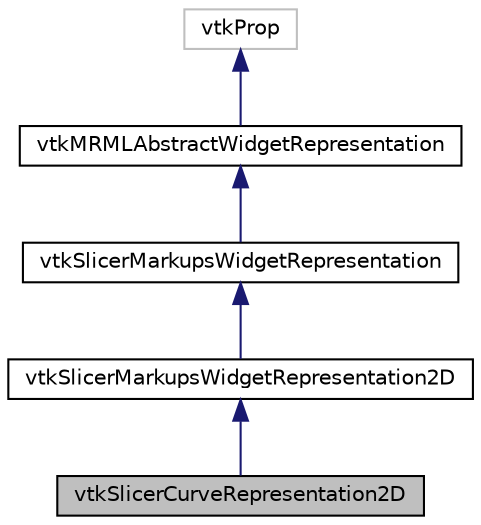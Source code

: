 digraph "vtkSlicerCurveRepresentation2D"
{
  bgcolor="transparent";
  edge [fontname="Helvetica",fontsize="10",labelfontname="Helvetica",labelfontsize="10"];
  node [fontname="Helvetica",fontsize="10",shape=record];
  Node0 [label="vtkSlicerCurveRepresentation2D",height=0.2,width=0.4,color="black", fillcolor="grey75", style="filled", fontcolor="black"];
  Node1 -> Node0 [dir="back",color="midnightblue",fontsize="10",style="solid",fontname="Helvetica"];
  Node1 [label="vtkSlicerMarkupsWidgetRepresentation2D",height=0.2,width=0.4,color="black",URL="$classvtkSlicerMarkupsWidgetRepresentation2D.html",tooltip="Default representation for the slicer markups widget. "];
  Node2 -> Node1 [dir="back",color="midnightblue",fontsize="10",style="solid",fontname="Helvetica"];
  Node2 [label="vtkSlicerMarkupsWidgetRepresentation",height=0.2,width=0.4,color="black",URL="$classvtkSlicerMarkupsWidgetRepresentation.html",tooltip="Class for rendering a markups node. "];
  Node3 -> Node2 [dir="back",color="midnightblue",fontsize="10",style="solid",fontname="Helvetica"];
  Node3 [label="vtkMRMLAbstractWidgetRepresentation",height=0.2,width=0.4,color="black",URL="$classvtkMRMLAbstractWidgetRepresentation.html",tooltip="Class for rendering a markups node. "];
  Node4 -> Node3 [dir="back",color="midnightblue",fontsize="10",style="solid",fontname="Helvetica"];
  Node4 [label="vtkProp",height=0.2,width=0.4,color="grey75"];
}
